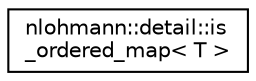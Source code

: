 digraph "Graphical Class Hierarchy"
{
 // LATEX_PDF_SIZE
  edge [fontname="Helvetica",fontsize="10",labelfontname="Helvetica",labelfontsize="10"];
  node [fontname="Helvetica",fontsize="10",shape=record];
  rankdir="LR";
  Node0 [label="nlohmann::detail::is\l_ordered_map\< T \>",height=0.2,width=0.4,color="black", fillcolor="white", style="filled",URL="$structnlohmann_1_1detail_1_1is__ordered__map.html",tooltip=" "];
}
